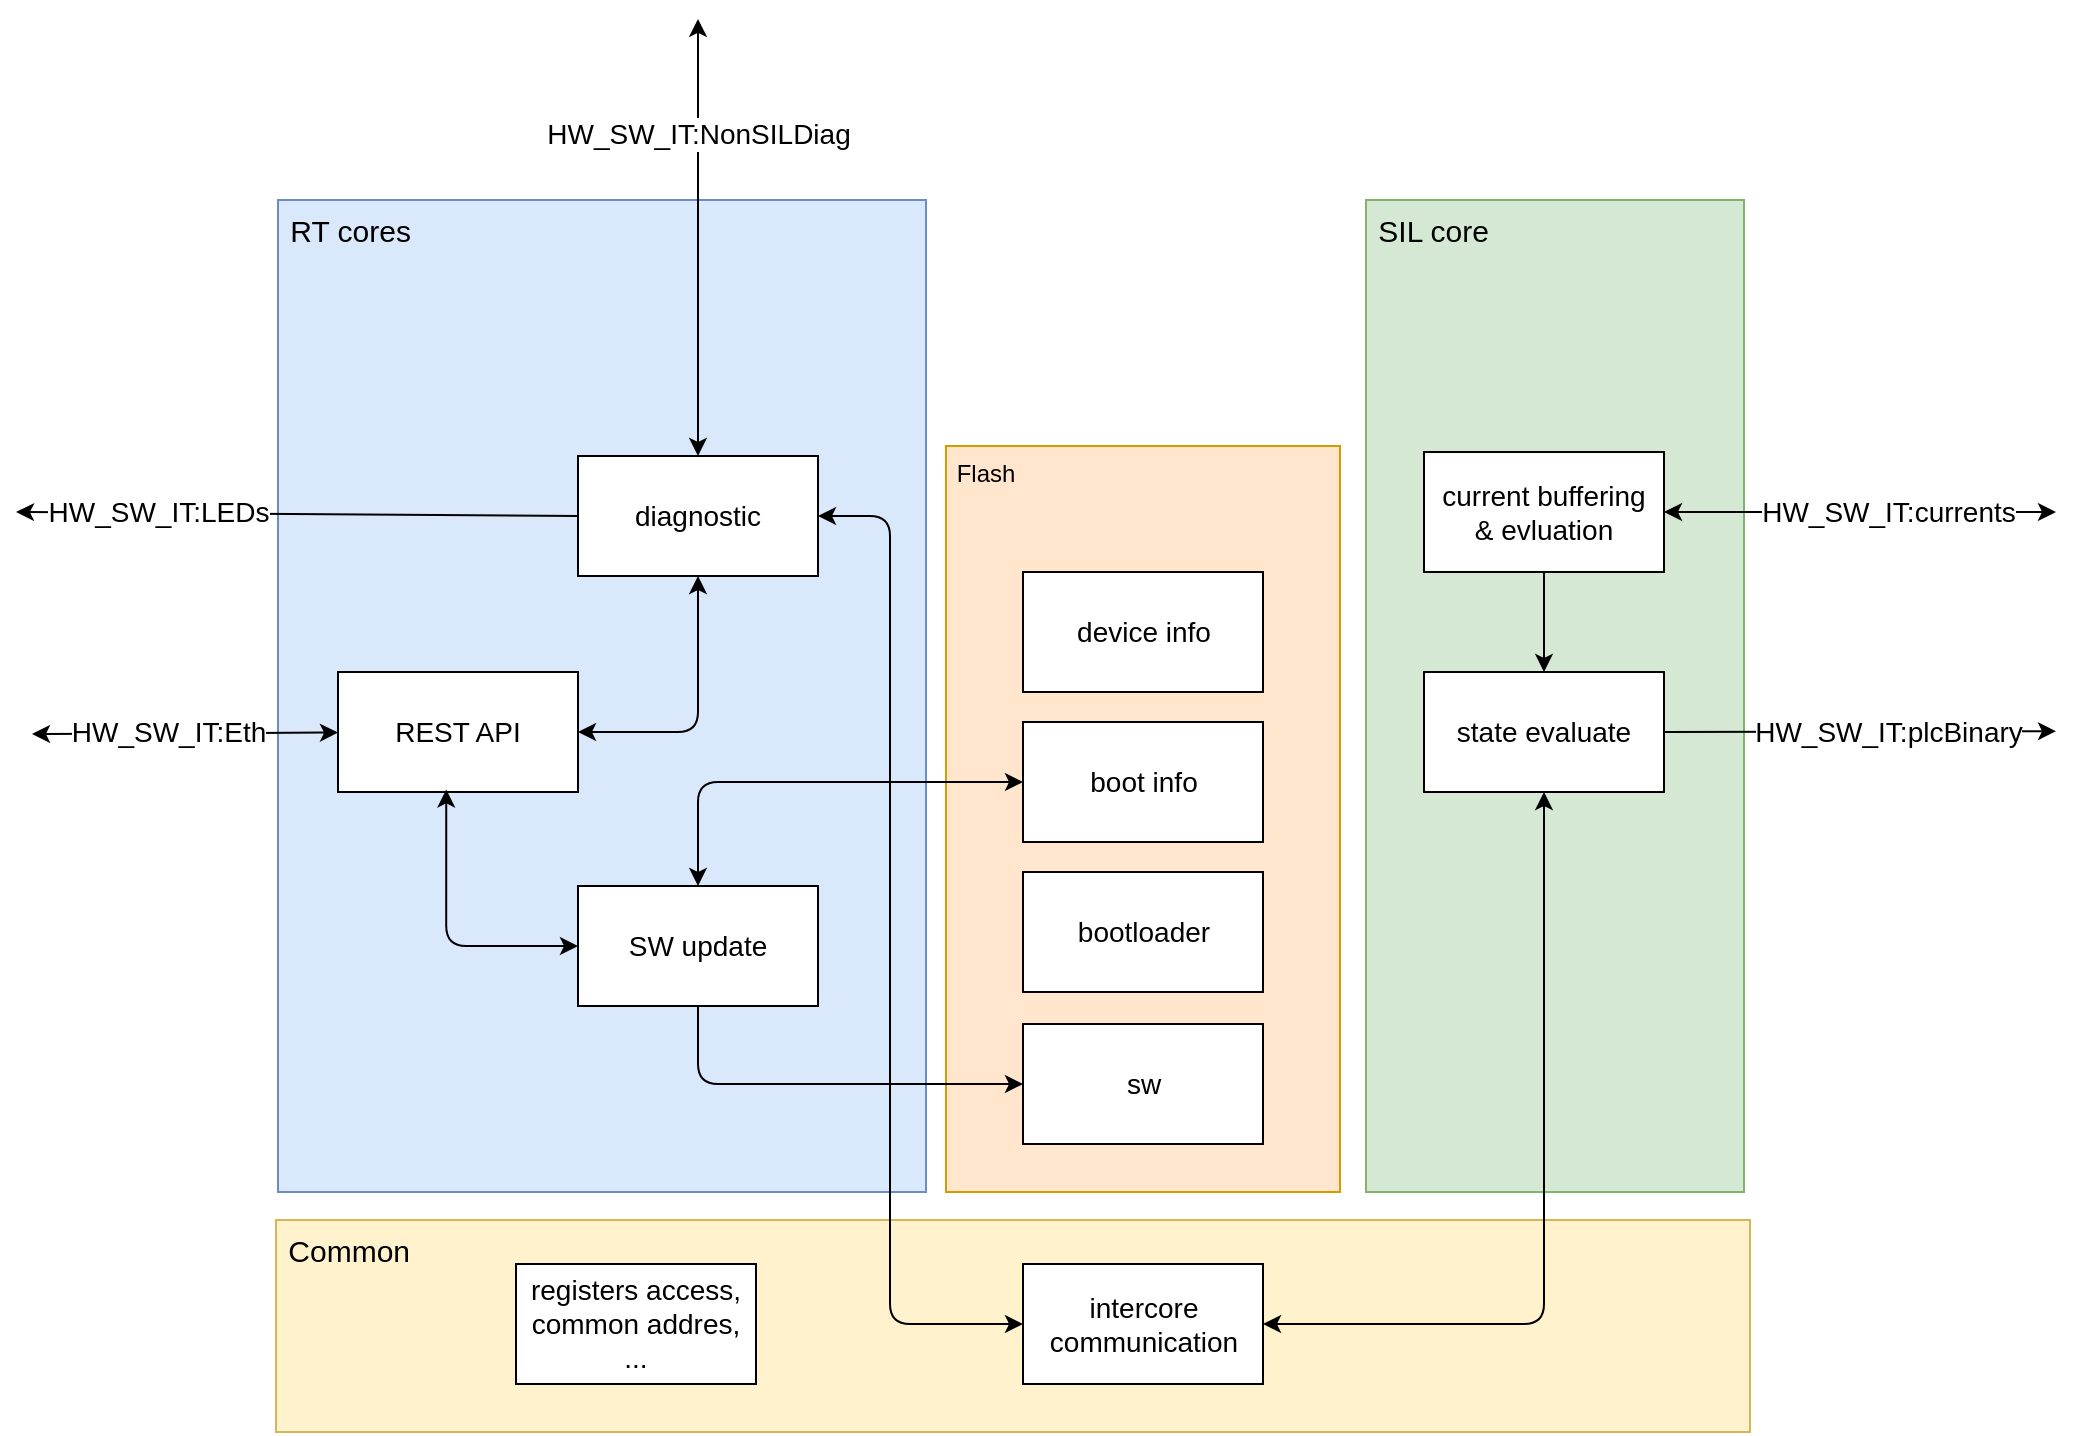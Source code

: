 <mxfile scale="3" border="0">
    <diagram id="LzTGRrPrDBO6Tm46XuKC" name="Page-1">
        <mxGraphModel dx="1808" dy="1349" grid="0" gridSize="10" guides="1" tooltips="1" connect="1" arrows="1" fold="1" page="0" pageScale="1" pageWidth="1600" pageHeight="1200" math="0" shadow="0">
            <root>
                <mxCell id="0"/>
                <mxCell id="1" parent="0"/>
                <mxCell id="6" value="&amp;nbsp;RT cores" style="rounded=0;whiteSpace=wrap;html=1;fillColor=#dae8fc;strokeColor=#6c8ebf;container=0;align=left;verticalAlign=top;movable=1;resizable=1;rotatable=1;deletable=1;editable=1;locked=0;connectable=1;fontSize=15;" parent="1" vertex="1">
                    <mxGeometry x="-11" y="46" width="324" height="496" as="geometry"/>
                </mxCell>
                <mxCell id="12" value="&amp;nbsp;SIL core" style="rounded=0;whiteSpace=wrap;html=1;fillColor=#d5e8d4;strokeColor=#82b366;container=0;align=left;verticalAlign=top;movable=1;resizable=1;rotatable=1;deletable=1;editable=1;locked=0;connectable=1;fontSize=15;" parent="1" vertex="1">
                    <mxGeometry x="533" y="46" width="189" height="496" as="geometry"/>
                </mxCell>
                <mxCell id="13" value="&amp;nbsp;Common" style="rounded=0;whiteSpace=wrap;html=1;fillColor=#fff2cc;strokeColor=#d6b656;container=0;align=left;verticalAlign=top;movable=1;resizable=1;rotatable=1;deletable=1;editable=1;locked=0;connectable=1;fontSize=15;" parent="1" vertex="1">
                    <mxGeometry x="-12" y="556" width="737" height="106" as="geometry"/>
                </mxCell>
                <mxCell id="15" style="edgeStyle=none;html=1;startArrow=classic;startFill=1;fontSize=14;" parent="1" source="14" edge="1">
                    <mxGeometry relative="1" as="geometry">
                        <mxPoint x="-134" y="313" as="targetPoint"/>
                    </mxGeometry>
                </mxCell>
                <mxCell id="16" value="HW_SW_IT:Eth" style="edgeLabel;html=1;align=center;verticalAlign=middle;resizable=0;points=[];fontSize=14;" parent="15" vertex="1" connectable="0">
                    <mxGeometry x="0.613" y="-2" relative="1" as="geometry">
                        <mxPoint x="38" y="1" as="offset"/>
                    </mxGeometry>
                </mxCell>
                <mxCell id="21" style="edgeStyle=orthogonalEdgeStyle;html=1;exitX=1;exitY=0.5;exitDx=0;exitDy=0;entryX=0.5;entryY=1;entryDx=0;entryDy=0;startArrow=classic;startFill=1;fontSize=14;" parent="1" source="14" target="17" edge="1">
                    <mxGeometry relative="1" as="geometry"/>
                </mxCell>
                <mxCell id="14" value="REST API" style="rounded=0;whiteSpace=wrap;html=1;fontSize=14;" parent="1" vertex="1">
                    <mxGeometry x="19" y="282" width="120" height="60" as="geometry"/>
                </mxCell>
                <mxCell id="22" style="edgeStyle=none;html=1;exitX=0;exitY=0.5;exitDx=0;exitDy=0;fontSize=14;" parent="1" source="17" edge="1">
                    <mxGeometry relative="1" as="geometry">
                        <mxPoint x="-142" y="202" as="targetPoint"/>
                    </mxGeometry>
                </mxCell>
                <mxCell id="23" value="HW_SW_IT:LEDs" style="edgeLabel;html=1;align=center;verticalAlign=middle;resizable=0;points=[];fontSize=14;" parent="22" vertex="1" connectable="0">
                    <mxGeometry x="0.83" y="1" relative="1" as="geometry">
                        <mxPoint x="47" y="-1" as="offset"/>
                    </mxGeometry>
                </mxCell>
                <mxCell id="33" style="edgeStyle=none;html=1;exitX=0.5;exitY=0;exitDx=0;exitDy=0;startArrow=classic;startFill=1;fontSize=14;" parent="1" source="17" edge="1">
                    <mxGeometry relative="1" as="geometry">
                        <mxPoint x="199" y="-44.556" as="targetPoint"/>
                    </mxGeometry>
                </mxCell>
                <mxCell id="34" value="&lt;span style=&quot;color: rgb(0, 0, 0);&quot;&gt;HW_SW_IT:NonSILDiag&lt;/span&gt;" style="edgeLabel;html=1;align=center;verticalAlign=middle;resizable=0;points=[];fontSize=14;" parent="33" vertex="1" connectable="0">
                    <mxGeometry x="0.475" relative="1" as="geometry">
                        <mxPoint as="offset"/>
                    </mxGeometry>
                </mxCell>
                <mxCell id="37" style="edgeStyle=orthogonalEdgeStyle;html=1;exitX=1;exitY=0.5;exitDx=0;exitDy=0;entryX=0;entryY=0.5;entryDx=0;entryDy=0;startArrow=classic;startFill=1;fontSize=14;" parent="1" source="17" target="35" edge="1">
                    <mxGeometry relative="1" as="geometry">
                        <Array as="points">
                            <mxPoint x="295" y="204"/>
                            <mxPoint x="295" y="608"/>
                        </Array>
                    </mxGeometry>
                </mxCell>
                <mxCell id="17" value="diagnostic" style="rounded=0;whiteSpace=wrap;html=1;fontSize=14;" parent="1" vertex="1">
                    <mxGeometry x="139" y="174" width="120" height="60" as="geometry"/>
                </mxCell>
                <mxCell id="18" value="SW update" style="rounded=0;whiteSpace=wrap;html=1;fontSize=14;" parent="1" vertex="1">
                    <mxGeometry x="139" y="389" width="120" height="60" as="geometry"/>
                </mxCell>
                <mxCell id="19" style="edgeStyle=orthogonalEdgeStyle;html=1;exitX=0;exitY=0.5;exitDx=0;exitDy=0;entryX=0.451;entryY=0.979;entryDx=0;entryDy=0;entryPerimeter=0;startArrow=classic;startFill=1;fontSize=14;" parent="1" source="18" target="14" edge="1">
                    <mxGeometry relative="1" as="geometry"/>
                </mxCell>
                <mxCell id="24" value="&amp;nbsp;Flash" style="rounded=0;whiteSpace=wrap;html=1;fillColor=#ffe6cc;strokeColor=#d79b00;container=0;align=left;verticalAlign=top;movable=0;resizable=0;rotatable=0;deletable=0;editable=0;locked=1;connectable=0;" parent="1" vertex="1">
                    <mxGeometry x="323" y="169" width="197" height="373" as="geometry"/>
                </mxCell>
                <mxCell id="25" value="boot info" style="rounded=0;whiteSpace=wrap;html=1;fontSize=14;" parent="1" vertex="1">
                    <mxGeometry x="361.5" y="307" width="120" height="60" as="geometry"/>
                </mxCell>
                <mxCell id="26" value="bootloader" style="rounded=0;whiteSpace=wrap;html=1;fontSize=14;" parent="1" vertex="1">
                    <mxGeometry x="361.5" y="382" width="120" height="60" as="geometry"/>
                </mxCell>
                <mxCell id="27" value="sw" style="rounded=0;whiteSpace=wrap;html=1;fontSize=14;" parent="1" vertex="1">
                    <mxGeometry x="361.5" y="458" width="120" height="60" as="geometry"/>
                </mxCell>
                <mxCell id="31" style="edgeStyle=orthogonalEdgeStyle;html=1;exitX=0.5;exitY=1;exitDx=0;exitDy=0;entryX=0;entryY=0.5;entryDx=0;entryDy=0;fontSize=14;" parent="1" source="18" target="27" edge="1">
                    <mxGeometry relative="1" as="geometry"/>
                </mxCell>
                <mxCell id="35" value="intercore communication" style="rounded=0;whiteSpace=wrap;html=1;fontSize=14;" parent="1" vertex="1">
                    <mxGeometry x="361.5" y="578" width="120" height="60" as="geometry"/>
                </mxCell>
                <mxCell id="38" style="edgeStyle=orthogonalEdgeStyle;html=1;exitX=0.5;exitY=0;exitDx=0;exitDy=0;entryX=0;entryY=0.5;entryDx=0;entryDy=0;startArrow=classic;startFill=1;fontSize=14;" parent="1" source="18" target="25" edge="1">
                    <mxGeometry relative="1" as="geometry"/>
                </mxCell>
                <mxCell id="41" style="edgeStyle=none;html=1;exitX=1;exitY=0.5;exitDx=0;exitDy=0;fontFamily=Helvetica;fontSize=14;fontColor=default;resizable=0;startArrow=classic;startFill=1;endArrow=classic;endFill=1;" parent="1" source="39" edge="1">
                    <mxGeometry relative="1" as="geometry">
                        <mxPoint x="878" y="202" as="targetPoint"/>
                    </mxGeometry>
                </mxCell>
                <mxCell id="42" value="HW_SW_IT:currents" style="edgeLabel;html=1;align=center;verticalAlign=middle;resizable=0;points=[];rounded=0;strokeColor=#82b366;fontFamily=Helvetica;fontSize=14;fontColor=default;fillColor=#d5e8d4;" parent="41" vertex="1" connectable="0">
                    <mxGeometry x="0.238" y="1" relative="1" as="geometry">
                        <mxPoint x="-10" y="1" as="offset"/>
                    </mxGeometry>
                </mxCell>
                <mxCell id="43" style="edgeStyle=none;html=1;exitX=0.5;exitY=1;exitDx=0;exitDy=0;fontFamily=Helvetica;fontSize=14;fontColor=default;resizable=0;" parent="1" source="39" target="40" edge="1">
                    <mxGeometry relative="1" as="geometry"/>
                </mxCell>
                <mxCell id="39" value="current buffering&lt;br&gt;&amp;amp; evluation" style="rounded=0;whiteSpace=wrap;html=1;fontSize=14;" parent="1" vertex="1">
                    <mxGeometry x="562" y="172" width="120" height="60" as="geometry"/>
                </mxCell>
                <mxCell id="44" style="edgeStyle=orthogonalEdgeStyle;html=1;exitX=0.5;exitY=1;exitDx=0;exitDy=0;entryX=1;entryY=0.5;entryDx=0;entryDy=0;fontFamily=Helvetica;fontSize=14;fontColor=default;resizable=0;startArrow=classic;startFill=1;" parent="1" source="40" target="35" edge="1">
                    <mxGeometry relative="1" as="geometry"/>
                </mxCell>
                <mxCell id="40" value="state evaluate" style="rounded=0;whiteSpace=wrap;html=1;fontSize=14;" parent="1" vertex="1">
                    <mxGeometry x="562" y="282" width="120" height="60" as="geometry"/>
                </mxCell>
                <mxCell id="45" value="registers access, common addres, ..." style="rounded=0;whiteSpace=wrap;html=1;fontSize=14;" parent="1" vertex="1">
                    <mxGeometry x="108" y="578" width="120" height="60" as="geometry"/>
                </mxCell>
                <mxCell id="47" value="device info" style="rounded=0;whiteSpace=wrap;html=1;fontSize=14;" parent="1" vertex="1">
                    <mxGeometry x="361.5" y="232" width="120" height="60" as="geometry"/>
                </mxCell>
                <mxCell id="48" style="edgeStyle=none;html=1;fontFamily=Helvetica;fontSize=14;fontColor=default;resizable=0;startArrow=none;startFill=0;endArrow=classic;endFill=1;exitX=1;exitY=0.5;exitDx=0;exitDy=0;" edge="1" parent="1" source="40">
                    <mxGeometry relative="1" as="geometry">
                        <mxPoint x="878" y="311.58" as="targetPoint"/>
                        <mxPoint x="697" y="314" as="sourcePoint"/>
                    </mxGeometry>
                </mxCell>
                <mxCell id="49" value="HW_SW_IT:plcBinary" style="edgeLabel;html=1;align=center;verticalAlign=middle;resizable=0;points=[];rounded=0;strokeColor=#82b366;fontFamily=Helvetica;fontSize=14;fontColor=default;fillColor=#d5e8d4;" vertex="1" connectable="0" parent="48">
                    <mxGeometry x="0.238" y="1" relative="1" as="geometry">
                        <mxPoint x="-10" y="1" as="offset"/>
                    </mxGeometry>
                </mxCell>
            </root>
        </mxGraphModel>
    </diagram>
</mxfile>